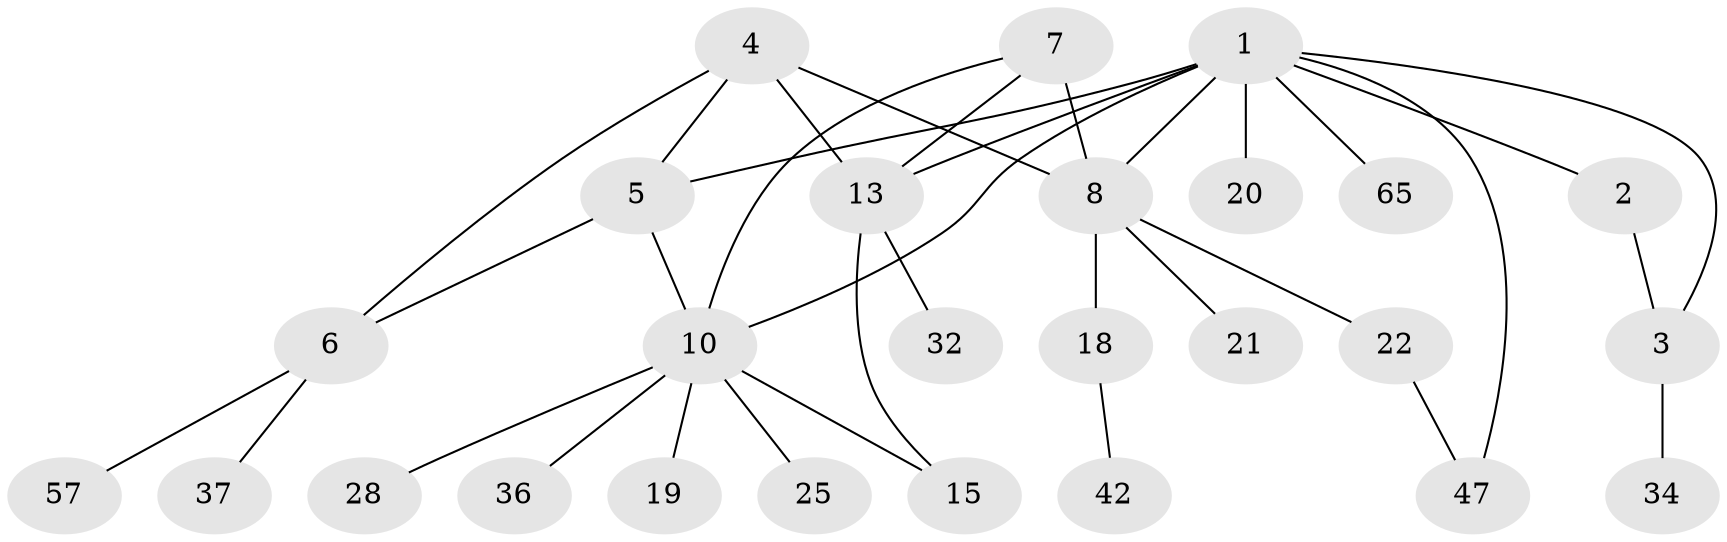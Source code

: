 // original degree distribution, {9: 0.014925373134328358, 2: 0.08955223880597014, 4: 0.08955223880597014, 5: 0.029850746268656716, 7: 0.1044776119402985, 6: 0.014925373134328358, 1: 0.6417910447761194, 3: 0.014925373134328358}
// Generated by graph-tools (version 1.1) at 2025/19/03/04/25 18:19:55]
// undirected, 26 vertices, 34 edges
graph export_dot {
graph [start="1"]
  node [color=gray90,style=filled];
  1;
  2;
  3 [super="+17"];
  4;
  5;
  6 [super="+33+50+24"];
  7;
  8 [super="+40+35+59+43+9"];
  10 [super="+61+56+11+12"];
  13 [super="+46+16+14"];
  15 [super="+55+60+63+52"];
  18;
  19;
  20 [super="+26+27+64+29+31+30"];
  21;
  22 [super="+38+39"];
  25;
  28;
  32;
  34;
  36 [super="+41"];
  37;
  42;
  47 [super="+53"];
  57;
  65;
  1 -- 2;
  1 -- 3;
  1 -- 5;
  1 -- 20;
  1 -- 47;
  1 -- 65;
  1 -- 10;
  1 -- 13;
  1 -- 8;
  2 -- 3;
  3 -- 34;
  4 -- 5;
  4 -- 6;
  4 -- 8;
  4 -- 13;
  5 -- 6;
  5 -- 10;
  6 -- 57;
  6 -- 37;
  7 -- 8 [weight=2];
  7 -- 10;
  7 -- 13;
  8 -- 18;
  8 -- 21;
  8 -- 22;
  10 -- 15;
  10 -- 28;
  10 -- 19;
  10 -- 36;
  10 -- 25;
  13 -- 15 [weight=2];
  13 -- 32;
  18 -- 42;
  22 -- 47;
}
